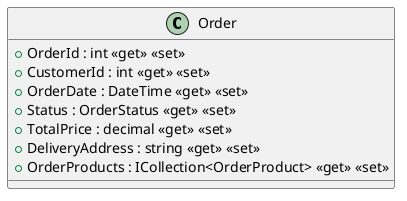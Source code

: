 @startuml
class Order {
    + OrderId : int <<get>> <<set>>
    + CustomerId : int <<get>> <<set>>
    + OrderDate : DateTime <<get>> <<set>>
    + Status : OrderStatus <<get>> <<set>>
    + TotalPrice : decimal <<get>> <<set>>
    + DeliveryAddress : string <<get>> <<set>>
    + OrderProducts : ICollection<OrderProduct> <<get>> <<set>>
}
@enduml
